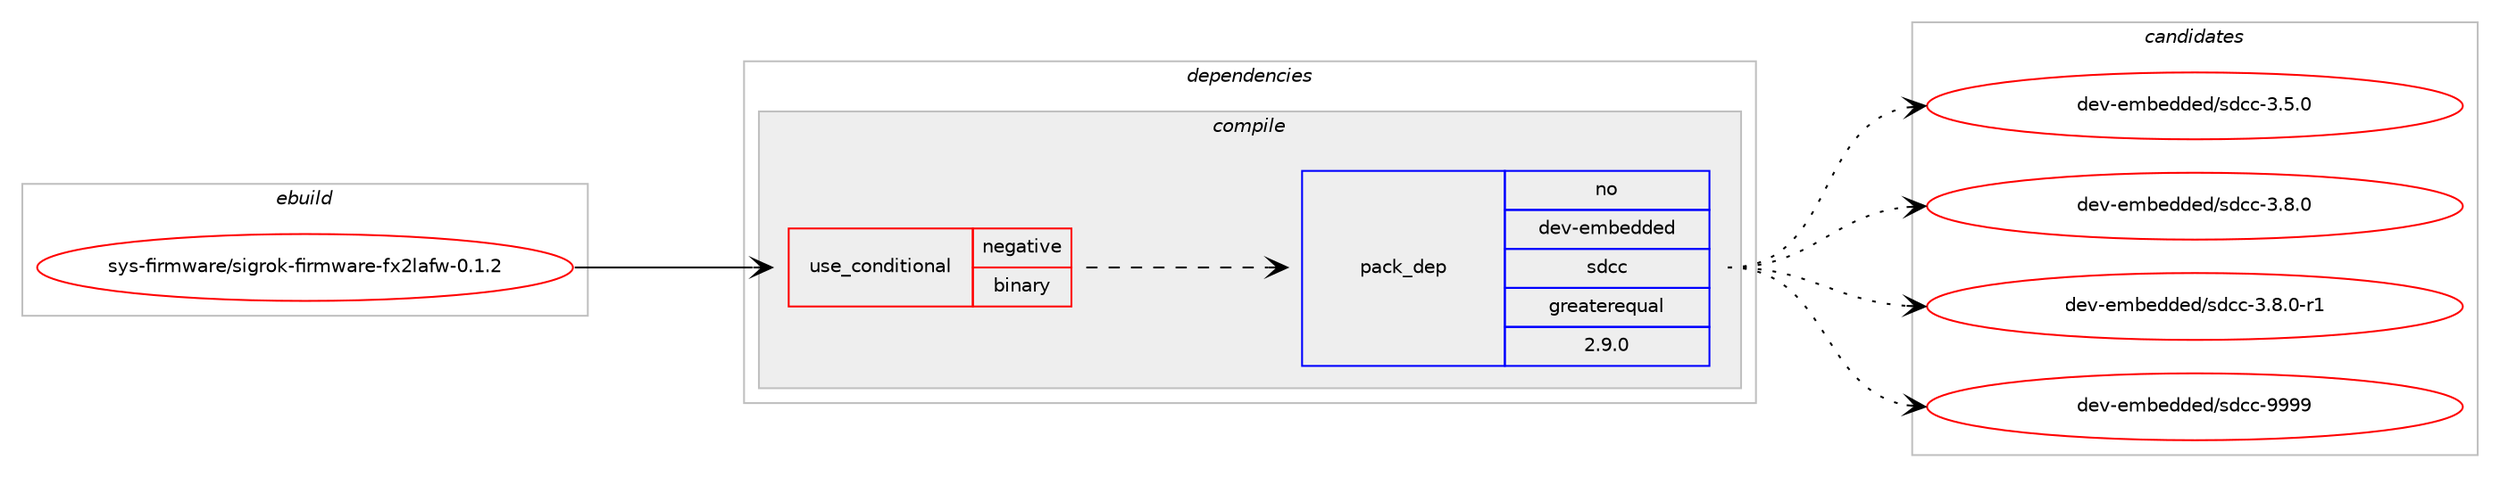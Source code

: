 digraph prolog {

# *************
# Graph options
# *************

newrank=true;
concentrate=true;
compound=true;
graph [rankdir=LR,fontname=Helvetica,fontsize=10,ranksep=1.5];#, ranksep=2.5, nodesep=0.2];
edge  [arrowhead=vee];
node  [fontname=Helvetica,fontsize=10];

# **********
# The ebuild
# **********

subgraph cluster_leftcol {
color=gray;
rank=same;
label=<<i>ebuild</i>>;
id [label="sys-firmware/sigrok-firmware-fx2lafw-0.1.2", color=red, width=4, href="../sys-firmware/sigrok-firmware-fx2lafw-0.1.2.svg"];
}

# ****************
# The dependencies
# ****************

subgraph cluster_midcol {
color=gray;
label=<<i>dependencies</i>>;
subgraph cluster_compile {
fillcolor="#eeeeee";
style=filled;
label=<<i>compile</i>>;
subgraph cond460249 {
dependency1730523 [label=<<TABLE BORDER="0" CELLBORDER="1" CELLSPACING="0" CELLPADDING="4"><TR><TD ROWSPAN="3" CELLPADDING="10">use_conditional</TD></TR><TR><TD>negative</TD></TR><TR><TD>binary</TD></TR></TABLE>>, shape=none, color=red];
subgraph pack1241863 {
dependency1730524 [label=<<TABLE BORDER="0" CELLBORDER="1" CELLSPACING="0" CELLPADDING="4" WIDTH="220"><TR><TD ROWSPAN="6" CELLPADDING="30">pack_dep</TD></TR><TR><TD WIDTH="110">no</TD></TR><TR><TD>dev-embedded</TD></TR><TR><TD>sdcc</TD></TR><TR><TD>greaterequal</TD></TR><TR><TD>2.9.0</TD></TR></TABLE>>, shape=none, color=blue];
}
dependency1730523:e -> dependency1730524:w [weight=20,style="dashed",arrowhead="vee"];
}
id:e -> dependency1730523:w [weight=20,style="solid",arrowhead="vee"];
}
subgraph cluster_compileandrun {
fillcolor="#eeeeee";
style=filled;
label=<<i>compile and run</i>>;
}
subgraph cluster_run {
fillcolor="#eeeeee";
style=filled;
label=<<i>run</i>>;
}
}

# **************
# The candidates
# **************

subgraph cluster_choices {
rank=same;
color=gray;
label=<<i>candidates</i>>;

subgraph choice1241863 {
color=black;
nodesep=1;
choice1001011184510110998101100100101100471151009999455146534648 [label="dev-embedded/sdcc-3.5.0", color=red, width=4,href="../dev-embedded/sdcc-3.5.0.svg"];
choice1001011184510110998101100100101100471151009999455146564648 [label="dev-embedded/sdcc-3.8.0", color=red, width=4,href="../dev-embedded/sdcc-3.8.0.svg"];
choice10010111845101109981011001001011004711510099994551465646484511449 [label="dev-embedded/sdcc-3.8.0-r1", color=red, width=4,href="../dev-embedded/sdcc-3.8.0-r1.svg"];
choice10010111845101109981011001001011004711510099994557575757 [label="dev-embedded/sdcc-9999", color=red, width=4,href="../dev-embedded/sdcc-9999.svg"];
dependency1730524:e -> choice1001011184510110998101100100101100471151009999455146534648:w [style=dotted,weight="100"];
dependency1730524:e -> choice1001011184510110998101100100101100471151009999455146564648:w [style=dotted,weight="100"];
dependency1730524:e -> choice10010111845101109981011001001011004711510099994551465646484511449:w [style=dotted,weight="100"];
dependency1730524:e -> choice10010111845101109981011001001011004711510099994557575757:w [style=dotted,weight="100"];
}
}

}

